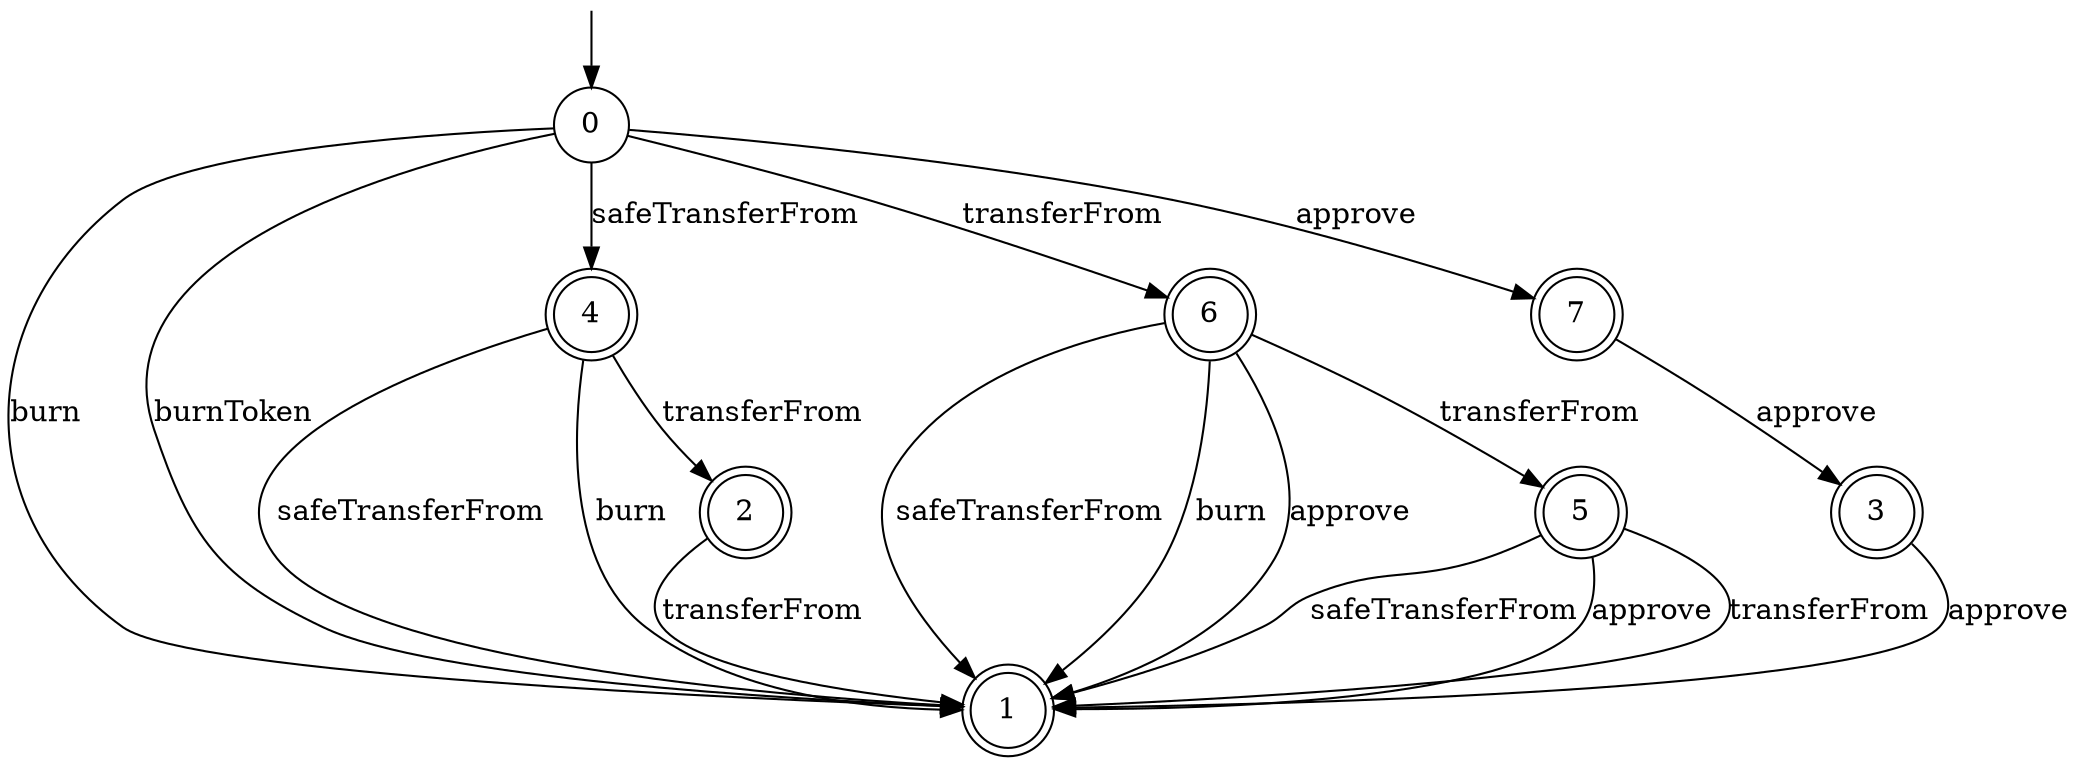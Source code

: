 digraph g {

	s0 [shape="circle" label="0"];
	s1 [shape="doublecircle" label="1"];
	s2 [shape="doublecircle" label="2"];
	s3 [shape="doublecircle" label="3"];
	s4 [shape="doublecircle" label="4"];
	s5 [shape="doublecircle" label="5"];
	s6 [shape="doublecircle" label="6"];
	s7 [shape="doublecircle" label="7"];
	s0 -> s4 [label="safeTransferFrom"];
	s0 -> s1 [label="burn"];
	s0 -> s1 [label="burnToken"];
	s0 -> s7 [label="approve"];
	s0 -> s6 [label="transferFrom"];
	s2 -> s1 [label="transferFrom"];
	s3 -> s1 [label="approve"];
	s4 -> s1 [label="safeTransferFrom"];
	s4 -> s1 [label="burn"];
	s4 -> s2 [label="transferFrom"];
	s5 -> s1 [label="safeTransferFrom"];
	s5 -> s1 [label="approve"];
	s5 -> s1 [label="transferFrom"];
	s6 -> s1 [label="safeTransferFrom"];
	s6 -> s1 [label="burn"];
	s6 -> s1 [label="approve"];
	s6 -> s5 [label="transferFrom"];
	s7 -> s3 [label="approve"];

__start0 [label="" shape="none" width="0" height="0"];
__start0 -> s0;

}
